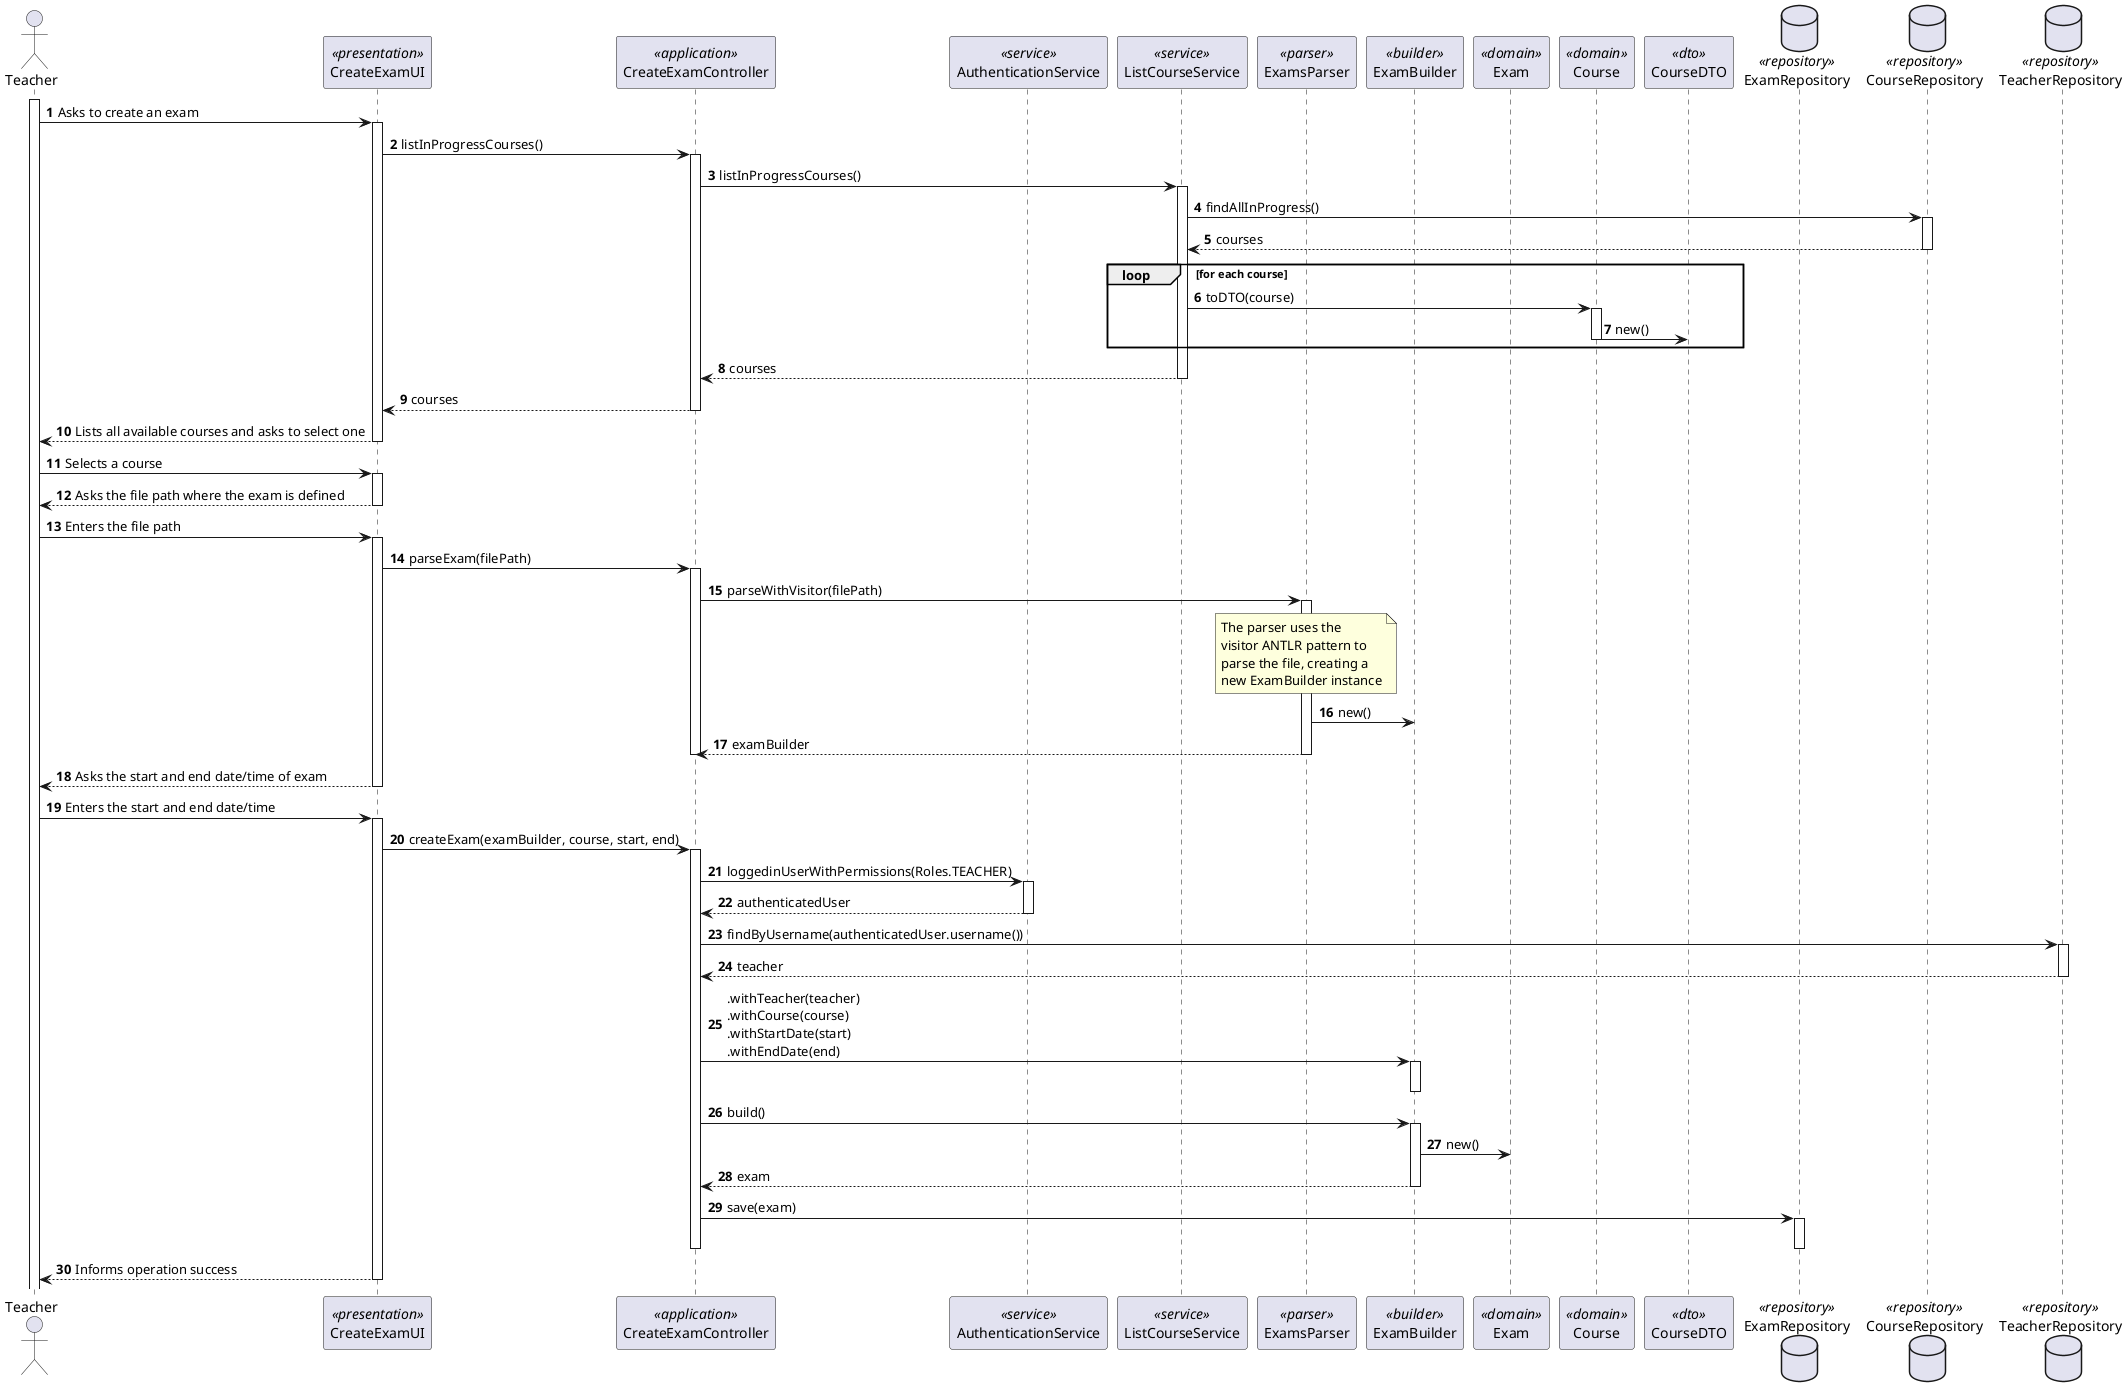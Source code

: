 @startuml US2001_SD
autonumber

actor "Teacher" as teacher

participant "CreateExamUI" as ui <<presentation>>
participant "CreateExamController" as controller <<application>>
participant "AuthenticationService" as auth <<service>>
participant "ListCourseService" as lcservice <<service>>
participant "ExamsParser" as parser <<parser>>
participant "ExamBuilder" as builder <<builder>>
participant "Exam" as exam <<domain>>
participant "Course" as course <<domain>>
participant "CourseDTO" as coursedto <<dto>>

database ExamRepository as examrepo <<repository>>
database CourseRepository as courserepo <<repository>>
database TeacherRepository as teacherrepo <<repository>>

activate teacher
teacher -> ui : Asks to create an exam

activate ui
ui -> controller : listInProgressCourses()

activate controller
controller -> lcservice : listInProgressCourses()

activate lcservice
lcservice -> courserepo : findAllInProgress()

activate courserepo
courserepo --> lcservice : courses
deactivate courserepo

loop for each course
  lcservice -> course : toDTO(course)

  activate course
  course -> coursedto : new()
  deactivate course
end loop

lcservice --> controller : courses
deactivate lcservice

controller --> ui : courses
deactivate controller

ui --> teacher : Lists all available courses and asks to select one
deactivate ui

teacher -> ui : Selects a course

activate ui
ui --> teacher : Asks the file path where the exam is defined
deactivate ui

teacher -> ui : Enters the file path

activate ui
ui -> controller : parseExam(filePath)

activate controller
controller -> parser : parseWithVisitor(filePath)

activate parser
note over parser
The parser uses the
visitor ANTLR pattern to
parse the file, creating a
new ExamBuilder instance
end note
parser -> builder : new()
parser --> controller : examBuilder
deactivate parser

deactivate controller

ui --> teacher : Asks the start and end date/time of exam
deactivate ui

teacher -> ui : Enters the start and end date/time

activate ui
ui -> controller : createExam(examBuilder, course, start, end)

activate controller
controller -> auth : loggedinUserWithPermissions(Roles.TEACHER)

activate auth
auth --> controller : authenticatedUser
deactivate auth

controller -> teacherrepo : findByUsername(authenticatedUser.username())

activate teacherrepo
teacherrepo --> controller : teacher
deactivate teacherrepo

controller -> builder : .withTeacher(teacher)\n.withCourse(course)\n.withStartDate(start)\n.withEndDate(end)
activate builder
deactivate builder

controller -> builder : build()

activate builder
builder -> exam : new()
builder --> controller : exam
deactivate builder

controller -> examrepo : save(exam)
activate examrepo
deactivate examrepo

deactivate controller

ui --> teacher : Informs operation success

deactivate ui

@enduml
